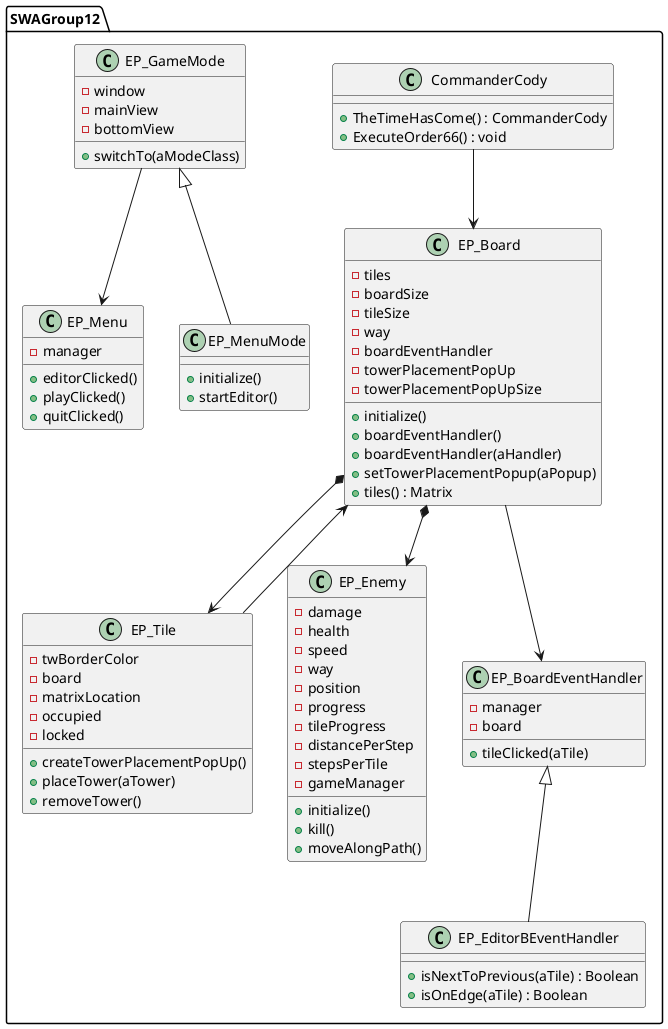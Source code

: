 @startuml

package SWAGroup12 {

    class CommanderCody {
        +TheTimeHasCome() : CommanderCody
        +ExecuteOrder66() : void
    }

    class EP_Board {
        -tiles
        -boardSize
        -tileSize
        -way
        -boardEventHandler
        -towerPlacementPopUp
        -towerPlacementPopUpSize
        +initialize()
        +boardEventHandler()
        +boardEventHandler(aHandler)
        +setTowerPlacementPopup(aPopup)
        +tiles() : Matrix
    }

    class EP_Tile {
        -twBorderColor
        -board
        -matrixLocation
        -occupied
        -locked
        +createTowerPlacementPopUp()
        +placeTower(aTower)
        +removeTower()
    }

    class EP_Enemy {
        -damage
        -health
        -speed
        -way
        -position
        -progress
        -tileProgress
        -distancePerStep
        -stepsPerTile
        -gameManager
        +initialize()
        +kill()
        +moveAlongPath()
    }

    class EP_BoardEventHandler {
        -manager
        -board
        +tileClicked(aTile)
    }

    class EP_EditorBEventHandler {
        +isNextToPrevious(aTile) : Boolean
        +isOnEdge(aTile) : Boolean
    }

    class EP_GameMode {
        -window
        -mainView
        -bottomView
        +switchTo(aModeClass)
    }

    class EP_Menu {
        -manager
        +editorClicked()
        +playClicked()
        +quitClicked()
    }

    class EP_MenuMode {
        +initialize()
        +startEditor()
    }

    CommanderCody --> EP_Board
    EP_Board *--> EP_Tile
    EP_Board --> EP_BoardEventHandler
    EP_BoardEventHandler <|-- EP_EditorBEventHandler
    EP_GameMode <|-- EP_MenuMode
    EP_GameMode --> EP_Menu
    EP_Board *--> EP_Enemy
    EP_Tile --> EP_Board

}

@enduml
